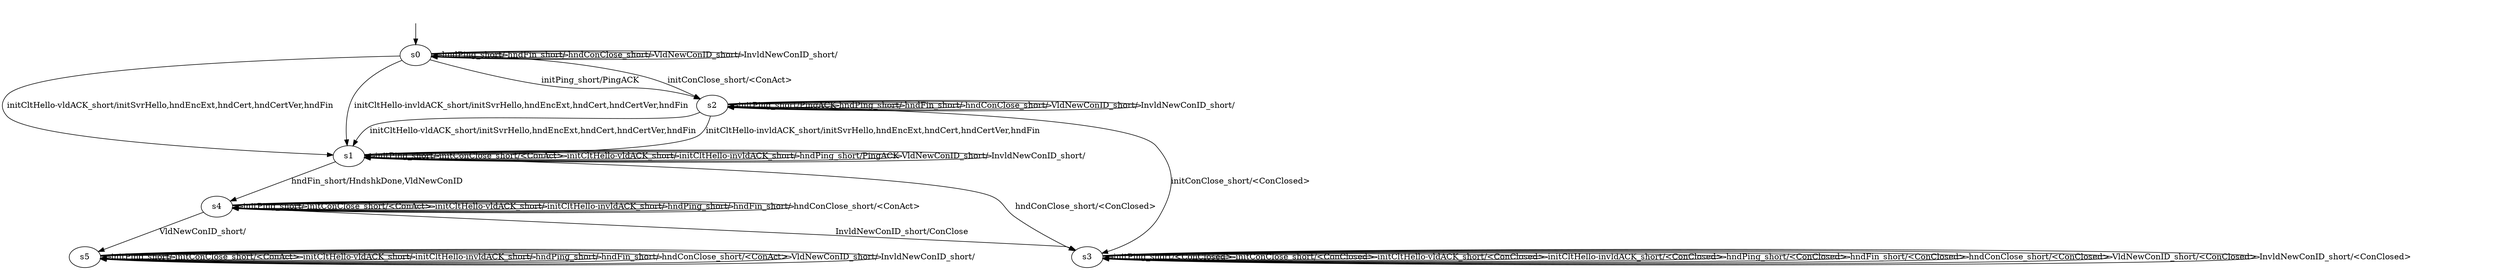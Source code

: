 digraph "aioModels/aio-B-s-1/learnedModel" {
s0 [label=s0];
s1 [label=s1];
s2 [label=s2];
s3 [label=s3];
s4 [label=s4];
s5 [label=s5];
s0 -> s2  [label="initPing_short/PingACK "];
s0 -> s2  [label="initConClose_short/<ConAct> "];
s0 -> s1  [label="initCltHello-vldACK_short/initSvrHello,hndEncExt,hndCert,hndCertVer,hndFin "];
s0 -> s1  [label="initCltHello-invldACK_short/initSvrHello,hndEncExt,hndCert,hndCertVer,hndFin "];
s0 -> s0  [label="hndPing_short/ "];
s0 -> s0  [label="hndFin_short/ "];
s0 -> s0  [label="hndConClose_short/ "];
s0 -> s0  [label="VldNewConID_short/ "];
s0 -> s0  [label="InvldNewConID_short/ "];
s1 -> s1  [label="initPing_short/ "];
s1 -> s1  [label="initConClose_short/<ConAct> "];
s1 -> s1  [label="initCltHello-vldACK_short/ "];
s1 -> s1  [label="initCltHello-invldACK_short/ "];
s1 -> s1  [label="hndPing_short/PingACK "];
s1 -> s4  [label="hndFin_short/HndshkDone,VldNewConID "];
s1 -> s3  [label="hndConClose_short/<ConClosed> "];
s1 -> s1  [label="VldNewConID_short/ "];
s1 -> s1  [label="InvldNewConID_short/ "];
s2 -> s2  [label="initPing_short/PingACK "];
s2 -> s3  [label="initConClose_short/<ConClosed> "];
s2 -> s1  [label="initCltHello-vldACK_short/initSvrHello,hndEncExt,hndCert,hndCertVer,hndFin "];
s2 -> s1  [label="initCltHello-invldACK_short/initSvrHello,hndEncExt,hndCert,hndCertVer,hndFin "];
s2 -> s2  [label="hndPing_short/ "];
s2 -> s2  [label="hndFin_short/ "];
s2 -> s2  [label="hndConClose_short/ "];
s2 -> s2  [label="VldNewConID_short/ "];
s2 -> s2  [label="InvldNewConID_short/ "];
s3 -> s3  [label="initPing_short/<ConClosed> "];
s3 -> s3  [label="initConClose_short/<ConClosed> "];
s3 -> s3  [label="initCltHello-vldACK_short/<ConClosed> "];
s3 -> s3  [label="initCltHello-invldACK_short/<ConClosed> "];
s3 -> s3  [label="hndPing_short/<ConClosed> "];
s3 -> s3  [label="hndFin_short/<ConClosed> "];
s3 -> s3  [label="hndConClose_short/<ConClosed> "];
s3 -> s3  [label="VldNewConID_short/<ConClosed> "];
s3 -> s3  [label="InvldNewConID_short/<ConClosed> "];
s4 -> s4  [label="initPing_short/ "];
s4 -> s4  [label="initConClose_short/<ConAct> "];
s4 -> s4  [label="initCltHello-vldACK_short/ "];
s4 -> s4  [label="initCltHello-invldACK_short/ "];
s4 -> s4  [label="hndPing_short/ "];
s4 -> s4  [label="hndFin_short/ "];
s4 -> s4  [label="hndConClose_short/<ConAct> "];
s4 -> s5  [label="VldNewConID_short/ "];
s4 -> s3  [label="InvldNewConID_short/ConClose "];
s5 -> s5  [label="initPing_short/ "];
s5 -> s5  [label="initConClose_short/<ConAct> "];
s5 -> s5  [label="initCltHello-vldACK_short/ "];
s5 -> s5  [label="initCltHello-invldACK_short/ "];
s5 -> s5  [label="hndPing_short/ "];
s5 -> s5  [label="hndFin_short/ "];
s5 -> s5  [label="hndConClose_short/<ConAct> "];
s5 -> s5  [label="VldNewConID_short/ "];
s5 -> s5  [label="InvldNewConID_short/ "];
__start0 [label="", shape=none];
__start0 -> s0  [label=""];
}
